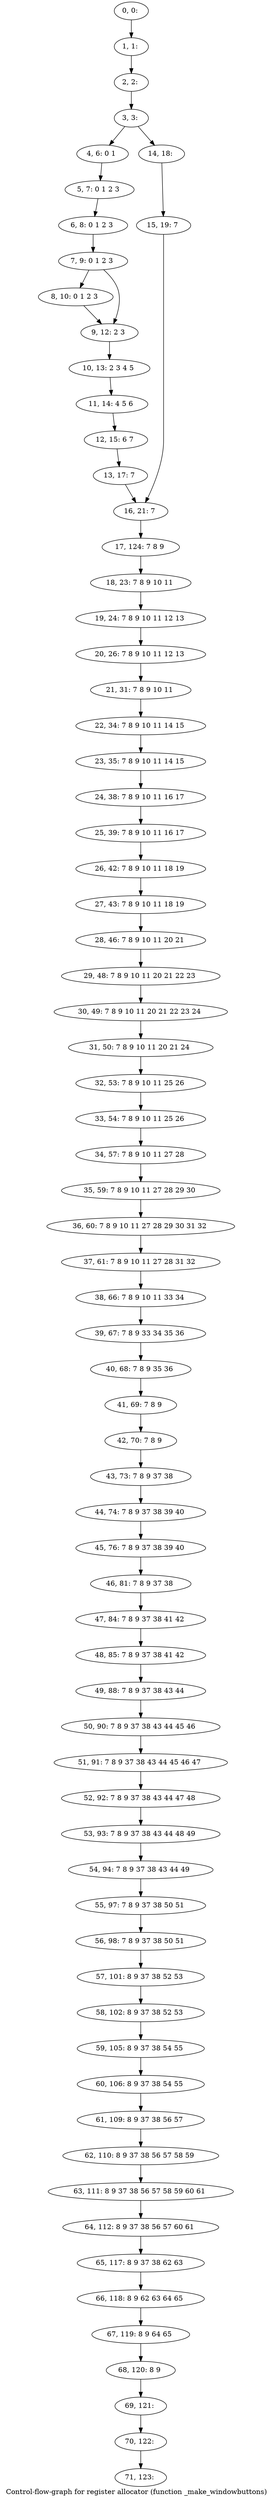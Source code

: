 digraph G {
graph [label="Control-flow-graph for register allocator (function _make_windowbuttons)"]
0[label="0, 0: "];
1[label="1, 1: "];
2[label="2, 2: "];
3[label="3, 3: "];
4[label="4, 6: 0 1 "];
5[label="5, 7: 0 1 2 3 "];
6[label="6, 8: 0 1 2 3 "];
7[label="7, 9: 0 1 2 3 "];
8[label="8, 10: 0 1 2 3 "];
9[label="9, 12: 2 3 "];
10[label="10, 13: 2 3 4 5 "];
11[label="11, 14: 4 5 6 "];
12[label="12, 15: 6 7 "];
13[label="13, 17: 7 "];
14[label="14, 18: "];
15[label="15, 19: 7 "];
16[label="16, 21: 7 "];
17[label="17, 124: 7 8 9 "];
18[label="18, 23: 7 8 9 10 11 "];
19[label="19, 24: 7 8 9 10 11 12 13 "];
20[label="20, 26: 7 8 9 10 11 12 13 "];
21[label="21, 31: 7 8 9 10 11 "];
22[label="22, 34: 7 8 9 10 11 14 15 "];
23[label="23, 35: 7 8 9 10 11 14 15 "];
24[label="24, 38: 7 8 9 10 11 16 17 "];
25[label="25, 39: 7 8 9 10 11 16 17 "];
26[label="26, 42: 7 8 9 10 11 18 19 "];
27[label="27, 43: 7 8 9 10 11 18 19 "];
28[label="28, 46: 7 8 9 10 11 20 21 "];
29[label="29, 48: 7 8 9 10 11 20 21 22 23 "];
30[label="30, 49: 7 8 9 10 11 20 21 22 23 24 "];
31[label="31, 50: 7 8 9 10 11 20 21 24 "];
32[label="32, 53: 7 8 9 10 11 25 26 "];
33[label="33, 54: 7 8 9 10 11 25 26 "];
34[label="34, 57: 7 8 9 10 11 27 28 "];
35[label="35, 59: 7 8 9 10 11 27 28 29 30 "];
36[label="36, 60: 7 8 9 10 11 27 28 29 30 31 32 "];
37[label="37, 61: 7 8 9 10 11 27 28 31 32 "];
38[label="38, 66: 7 8 9 10 11 33 34 "];
39[label="39, 67: 7 8 9 33 34 35 36 "];
40[label="40, 68: 7 8 9 35 36 "];
41[label="41, 69: 7 8 9 "];
42[label="42, 70: 7 8 9 "];
43[label="43, 73: 7 8 9 37 38 "];
44[label="44, 74: 7 8 9 37 38 39 40 "];
45[label="45, 76: 7 8 9 37 38 39 40 "];
46[label="46, 81: 7 8 9 37 38 "];
47[label="47, 84: 7 8 9 37 38 41 42 "];
48[label="48, 85: 7 8 9 37 38 41 42 "];
49[label="49, 88: 7 8 9 37 38 43 44 "];
50[label="50, 90: 7 8 9 37 38 43 44 45 46 "];
51[label="51, 91: 7 8 9 37 38 43 44 45 46 47 "];
52[label="52, 92: 7 8 9 37 38 43 44 47 48 "];
53[label="53, 93: 7 8 9 37 38 43 44 48 49 "];
54[label="54, 94: 7 8 9 37 38 43 44 49 "];
55[label="55, 97: 7 8 9 37 38 50 51 "];
56[label="56, 98: 7 8 9 37 38 50 51 "];
57[label="57, 101: 8 9 37 38 52 53 "];
58[label="58, 102: 8 9 37 38 52 53 "];
59[label="59, 105: 8 9 37 38 54 55 "];
60[label="60, 106: 8 9 37 38 54 55 "];
61[label="61, 109: 8 9 37 38 56 57 "];
62[label="62, 110: 8 9 37 38 56 57 58 59 "];
63[label="63, 111: 8 9 37 38 56 57 58 59 60 61 "];
64[label="64, 112: 8 9 37 38 56 57 60 61 "];
65[label="65, 117: 8 9 37 38 62 63 "];
66[label="66, 118: 8 9 62 63 64 65 "];
67[label="67, 119: 8 9 64 65 "];
68[label="68, 120: 8 9 "];
69[label="69, 121: "];
70[label="70, 122: "];
71[label="71, 123: "];
0->1 ;
1->2 ;
2->3 ;
3->4 ;
3->14 ;
4->5 ;
5->6 ;
6->7 ;
7->8 ;
7->9 ;
8->9 ;
9->10 ;
10->11 ;
11->12 ;
12->13 ;
13->16 ;
14->15 ;
15->16 ;
16->17 ;
17->18 ;
18->19 ;
19->20 ;
20->21 ;
21->22 ;
22->23 ;
23->24 ;
24->25 ;
25->26 ;
26->27 ;
27->28 ;
28->29 ;
29->30 ;
30->31 ;
31->32 ;
32->33 ;
33->34 ;
34->35 ;
35->36 ;
36->37 ;
37->38 ;
38->39 ;
39->40 ;
40->41 ;
41->42 ;
42->43 ;
43->44 ;
44->45 ;
45->46 ;
46->47 ;
47->48 ;
48->49 ;
49->50 ;
50->51 ;
51->52 ;
52->53 ;
53->54 ;
54->55 ;
55->56 ;
56->57 ;
57->58 ;
58->59 ;
59->60 ;
60->61 ;
61->62 ;
62->63 ;
63->64 ;
64->65 ;
65->66 ;
66->67 ;
67->68 ;
68->69 ;
69->70 ;
70->71 ;
}
